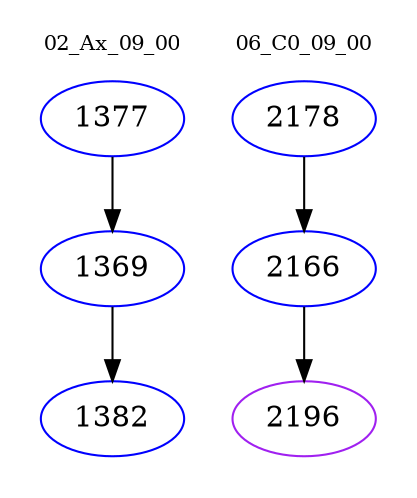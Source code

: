 digraph{
subgraph cluster_0 {
color = white
label = "02_Ax_09_00";
fontsize=10;
T0_1377 [label="1377", color="blue"]
T0_1377 -> T0_1369 [color="black"]
T0_1369 [label="1369", color="blue"]
T0_1369 -> T0_1382 [color="black"]
T0_1382 [label="1382", color="blue"]
}
subgraph cluster_1 {
color = white
label = "06_C0_09_00";
fontsize=10;
T1_2178 [label="2178", color="blue"]
T1_2178 -> T1_2166 [color="black"]
T1_2166 [label="2166", color="blue"]
T1_2166 -> T1_2196 [color="black"]
T1_2196 [label="2196", color="purple"]
}
}
